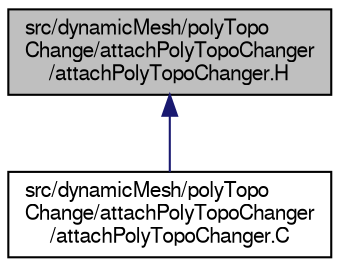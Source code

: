 digraph "src/dynamicMesh/polyTopoChange/attachPolyTopoChanger/attachPolyTopoChanger.H"
{
  bgcolor="transparent";
  edge [fontname="FreeSans",fontsize="10",labelfontname="FreeSans",labelfontsize="10"];
  node [fontname="FreeSans",fontsize="10",shape=record];
  Node163 [label="src/dynamicMesh/polyTopo\lChange/attachPolyTopoChanger\l/attachPolyTopoChanger.H",height=0.2,width=0.4,color="black", fillcolor="grey75", style="filled", fontcolor="black"];
  Node163 -> Node164 [dir="back",color="midnightblue",fontsize="10",style="solid",fontname="FreeSans"];
  Node164 [label="src/dynamicMesh/polyTopo\lChange/attachPolyTopoChanger\l/attachPolyTopoChanger.C",height=0.2,width=0.4,color="black",URL="$a00674.html"];
}
